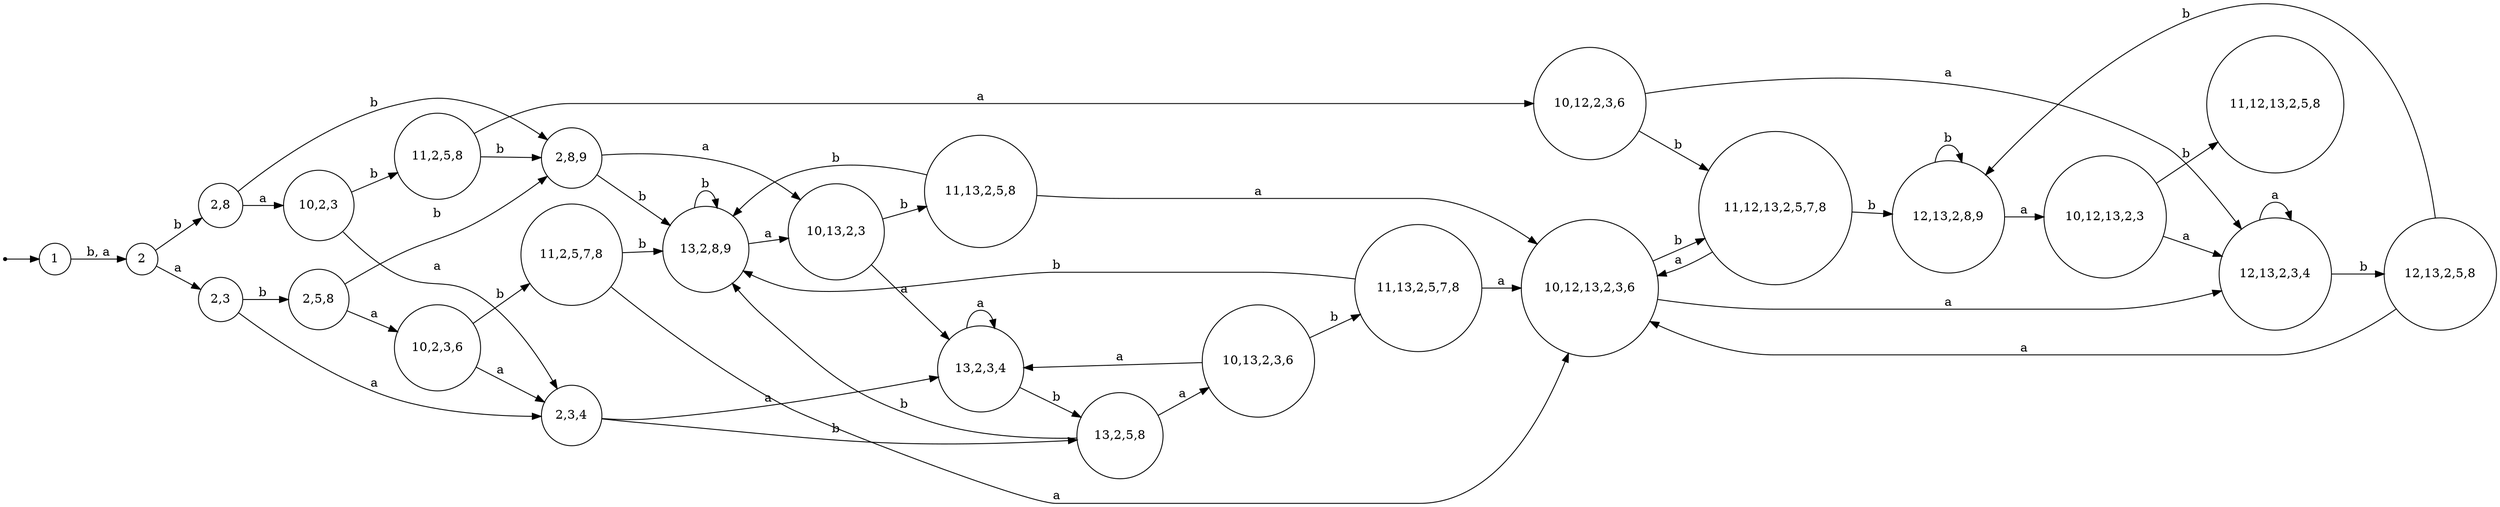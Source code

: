 digraph "NFA to DFA" {
	graph [rankdir=LR]
	node [shape=circle]
	0 [shape=point]
	0 -> 1
	1 -> 2 [label="b, a"]
	2 -> "2,8" [label=b]
	2 -> "2,3" [label=a]
	"2,8" -> "2,8,9" [label=b]
	"2,8" -> "10,2,3" [label=a]
	"2,3" -> "2,5,8" [label=b]
	"2,3" -> "2,3,4" [label=a]
	"2,8,9" -> "13,2,8,9" [label=b]
	"2,8,9" -> "10,13,2,3" [label=a]
	"10,2,3" -> "11,2,5,8" [label=b]
	"10,2,3" -> "2,3,4" [label=a]
	"2,5,8" -> "2,8,9" [label=b]
	"2,5,8" -> "10,2,3,6" [label=a]
	"2,3,4" -> "13,2,5,8" [label=b]
	"2,3,4" -> "13,2,3,4" [label=a]
	"13,2,8,9" -> "13,2,8,9" [label=b]
	"13,2,8,9" -> "10,13,2,3" [label=a]
	"10,13,2,3" -> "11,13,2,5,8" [label=b]
	"10,13,2,3" -> "13,2,3,4" [label=a]
	"11,2,5,8" -> "2,8,9" [label=b]
	"11,2,5,8" -> "10,12,2,3,6" [label=a]
	"10,2,3,6" -> "11,2,5,7,8" [label=b]
	"10,2,3,6" -> "2,3,4" [label=a]
	"13,2,5,8" -> "13,2,8,9" [label=b]
	"13,2,5,8" -> "10,13,2,3,6" [label=a]
	"13,2,3,4" -> "13,2,5,8" [label=b]
	"13,2,3,4" -> "13,2,3,4" [label=a]
	"11,13,2,5,8" -> "13,2,8,9" [label=b]
	"11,13,2,5,8" -> "10,12,13,2,3,6" [label=a]
	"10,12,2,3,6" -> "11,12,13,2,5,7,8" [label=b]
	"10,12,2,3,6" -> "12,13,2,3,4" [label=a]
	"11,2,5,7,8" -> "13,2,8,9" [label=b]
	"11,2,5,7,8" -> "10,12,13,2,3,6" [label=a]
	"10,13,2,3,6" -> "11,13,2,5,7,8" [label=b]
	"10,13,2,3,6" -> "13,2,3,4" [label=a]
	"10,12,13,2,3,6" -> "11,12,13,2,5,7,8" [label=b]
	"10,12,13,2,3,6" -> "12,13,2,3,4" [label=a]
	"11,12,13,2,5,7,8" -> "12,13,2,8,9" [label=b]
	"11,12,13,2,5,7,8" -> "10,12,13,2,3,6" [label=a]
	"12,13,2,3,4" -> "12,13,2,5,8" [label=b]
	"12,13,2,3,4" -> "12,13,2,3,4" [label=a]
	"11,13,2,5,7,8" -> "13,2,8,9" [label=b]
	"11,13,2,5,7,8" -> "10,12,13,2,3,6" [label=a]
	"12,13,2,8,9" -> "12,13,2,8,9" [label=b]
	"12,13,2,8,9" -> "10,12,13,2,3" [label=a]
	"12,13,2,5,8" -> "12,13,2,8,9" [label=b]
	"12,13,2,5,8" -> "10,12,13,2,3,6" [label=a]
	"10,12,13,2,3" -> "11,12,13,2,5,8" [label=b]
	"10,12,13,2,3" -> "12,13,2,3,4" [label=a]
}
